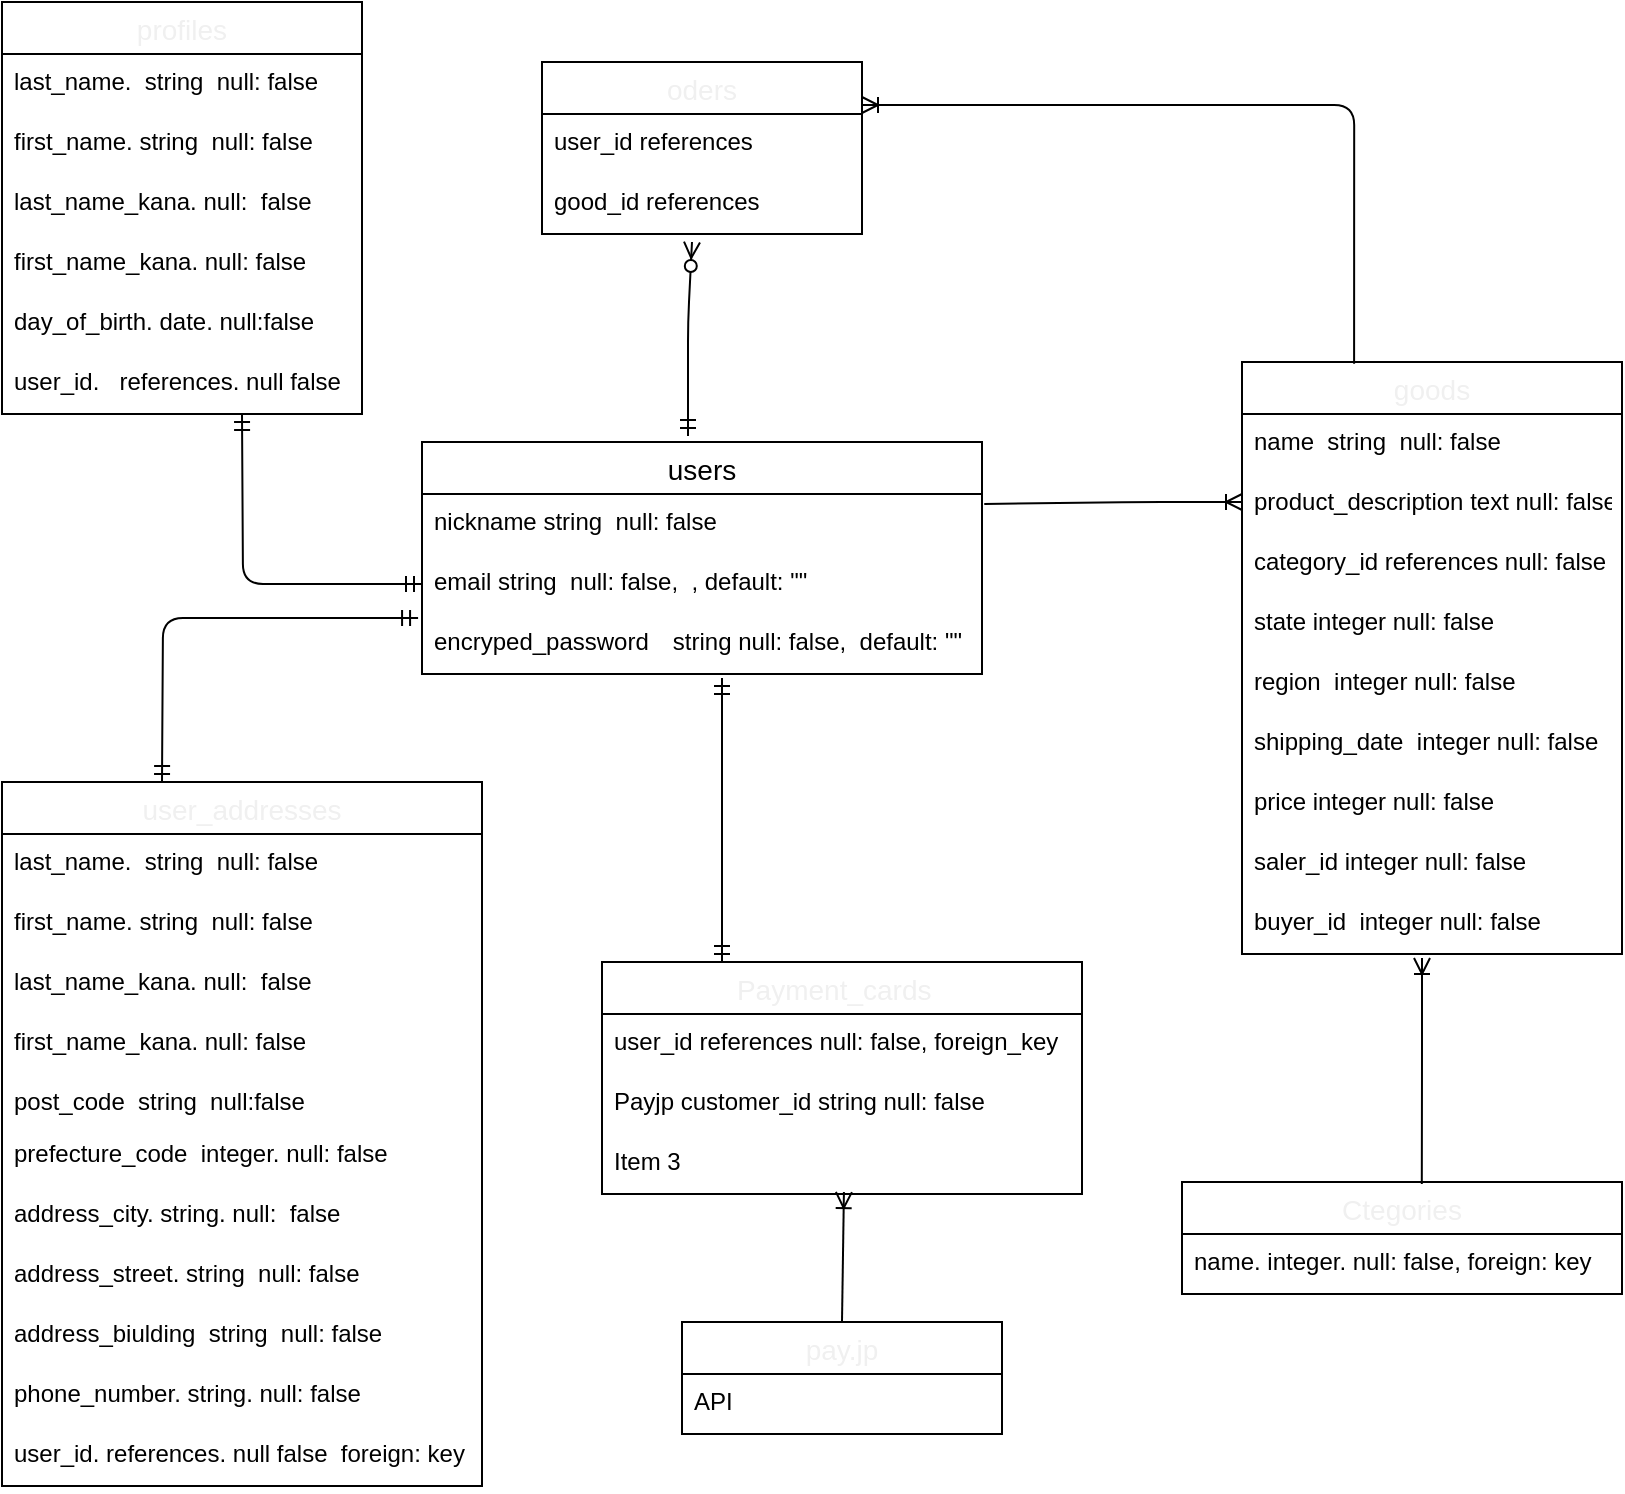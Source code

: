 <mxfile>
    <diagram id="bpbAKC3RW8mGD8jfYkrX" name="ページ1">
        <mxGraphModel dx="518" dy="561" grid="1" gridSize="10" guides="1" tooltips="1" connect="1" arrows="1" fold="1" page="1" pageScale="1" pageWidth="827" pageHeight="1169" math="0" shadow="0">
            <root>
                <mxCell id="0"/>
                <mxCell id="1" parent="0"/>
                <mxCell id="15" value="users" style="swimlane;fontStyle=0;childLayout=stackLayout;horizontal=1;startSize=26;horizontalStack=0;resizeParent=1;resizeParentMax=0;resizeLast=0;collapsible=1;marginBottom=0;align=center;fontSize=14;" vertex="1" parent="1">
                    <mxGeometry x="220" y="230" width="280" height="116" as="geometry"/>
                </mxCell>
                <mxCell id="17" value="nickname string  null: false" style="text;strokeColor=none;fillColor=none;spacingLeft=4;spacingRight=4;overflow=hidden;rotatable=0;points=[[0,0.5],[1,0.5]];portConstraint=eastwest;fontSize=12;" vertex="1" parent="15">
                    <mxGeometry y="26" width="280" height="30" as="geometry"/>
                </mxCell>
                <mxCell id="18" value="email string  null: false,  , default: &quot;&quot;" style="text;strokeColor=none;fillColor=none;spacingLeft=4;spacingRight=4;overflow=hidden;rotatable=0;points=[[0,0.5],[1,0.5]];portConstraint=eastwest;fontSize=12;" vertex="1" parent="15">
                    <mxGeometry y="56" width="280" height="30" as="geometry"/>
                </mxCell>
                <mxCell id="20" value="encryped_password　string null: false,  default: &quot;&quot;" style="text;strokeColor=none;fillColor=none;spacingLeft=4;spacingRight=4;overflow=hidden;rotatable=0;points=[[0,0.5],[1,0.5]];portConstraint=eastwest;fontSize=12;" vertex="1" parent="15">
                    <mxGeometry y="86" width="280" height="30" as="geometry"/>
                </mxCell>
                <mxCell id="22" value="profiles" style="swimlane;fontStyle=0;childLayout=stackLayout;horizontal=1;startSize=26;horizontalStack=0;resizeParent=1;resizeParentMax=0;resizeLast=0;collapsible=1;marginBottom=0;align=center;fontSize=14;fontColor=#f0f0f0;" vertex="1" parent="1">
                    <mxGeometry x="10" y="10" width="180" height="206" as="geometry"/>
                </mxCell>
                <mxCell id="23" value="last_name.  string  null: false" style="text;strokeColor=none;fillColor=none;spacingLeft=4;spacingRight=4;overflow=hidden;rotatable=0;points=[[0,0.5],[1,0.5]];portConstraint=eastwest;fontSize=12;" vertex="1" parent="22">
                    <mxGeometry y="26" width="180" height="30" as="geometry"/>
                </mxCell>
                <mxCell id="24" value="first_name. string  null: false" style="text;strokeColor=none;fillColor=none;spacingLeft=4;spacingRight=4;overflow=hidden;rotatable=0;points=[[0,0.5],[1,0.5]];portConstraint=eastwest;fontSize=12;" vertex="1" parent="22">
                    <mxGeometry y="56" width="180" height="30" as="geometry"/>
                </mxCell>
                <mxCell id="25" value="last_name_kana. null:  false" style="text;strokeColor=none;fillColor=none;spacingLeft=4;spacingRight=4;overflow=hidden;rotatable=0;points=[[0,0.5],[1,0.5]];portConstraint=eastwest;fontSize=12;" vertex="1" parent="22">
                    <mxGeometry y="86" width="180" height="30" as="geometry"/>
                </mxCell>
                <mxCell id="26" value="first_name_kana. null: false" style="text;strokeColor=none;fillColor=none;spacingLeft=4;spacingRight=4;overflow=hidden;rotatable=0;points=[[0,0.5],[1,0.5]];portConstraint=eastwest;fontSize=12;" vertex="1" parent="22">
                    <mxGeometry y="116" width="180" height="30" as="geometry"/>
                </mxCell>
                <mxCell id="27" value="day_of_birth. date. null:false" style="text;strokeColor=none;fillColor=none;spacingLeft=4;spacingRight=4;overflow=hidden;rotatable=0;points=[[0,0.5],[1,0.5]];portConstraint=eastwest;fontSize=12;" vertex="1" parent="22">
                    <mxGeometry y="146" width="180" height="30" as="geometry"/>
                </mxCell>
                <mxCell id="28" value="user_id.   references. null false  foreign: key" style="text;strokeColor=none;fillColor=none;spacingLeft=4;spacingRight=4;overflow=hidden;rotatable=0;points=[[0,0.5],[1,0.5]];portConstraint=eastwest;fontSize=12;" vertex="1" parent="22">
                    <mxGeometry y="176" width="180" height="30" as="geometry"/>
                </mxCell>
                <mxCell id="71" value="" style="edgeStyle=orthogonalEdgeStyle;fontSize=12;html=1;endArrow=ERmandOne;startArrow=ERmandOne;fontColor=#f0f0f0;exitX=0;exitY=0.5;exitDx=0;exitDy=0;" edge="1" parent="22" source="18">
                    <mxGeometry width="100" height="100" relative="1" as="geometry">
                        <mxPoint x="140" y="290" as="sourcePoint"/>
                        <mxPoint x="120" y="206" as="targetPoint"/>
                    </mxGeometry>
                </mxCell>
                <mxCell id="29" value="user_addresses" style="swimlane;fontStyle=0;childLayout=stackLayout;horizontal=1;startSize=26;horizontalStack=0;resizeParent=1;resizeParentMax=0;resizeLast=0;collapsible=1;marginBottom=0;align=center;fontSize=14;fontColor=#f0f0f0;" vertex="1" parent="1">
                    <mxGeometry x="10" y="400" width="240" height="352" as="geometry"/>
                </mxCell>
                <mxCell id="30" value="last_name.  string  null: false" style="text;strokeColor=none;fillColor=none;spacingLeft=4;spacingRight=4;overflow=hidden;rotatable=0;points=[[0,0.5],[1,0.5]];portConstraint=eastwest;fontSize=12;" vertex="1" parent="29">
                    <mxGeometry y="26" width="240" height="30" as="geometry"/>
                </mxCell>
                <mxCell id="31" value="first_name. string  null: false" style="text;strokeColor=none;fillColor=none;spacingLeft=4;spacingRight=4;overflow=hidden;rotatable=0;points=[[0,0.5],[1,0.5]];portConstraint=eastwest;fontSize=12;" vertex="1" parent="29">
                    <mxGeometry y="56" width="240" height="30" as="geometry"/>
                </mxCell>
                <mxCell id="32" value="last_name_kana. null:  false" style="text;strokeColor=none;fillColor=none;spacingLeft=4;spacingRight=4;overflow=hidden;rotatable=0;points=[[0,0.5],[1,0.5]];portConstraint=eastwest;fontSize=12;" vertex="1" parent="29">
                    <mxGeometry y="86" width="240" height="30" as="geometry"/>
                </mxCell>
                <mxCell id="33" value="first_name_kana. null: false" style="text;strokeColor=none;fillColor=none;spacingLeft=4;spacingRight=4;overflow=hidden;rotatable=0;points=[[0,0.5],[1,0.5]];portConstraint=eastwest;fontSize=12;" vertex="1" parent="29">
                    <mxGeometry y="116" width="240" height="30" as="geometry"/>
                </mxCell>
                <mxCell id="35" value="post_code  string  null:false" style="text;strokeColor=none;fillColor=none;spacingLeft=4;spacingRight=4;overflow=hidden;rotatable=0;points=[[0,0.5],[1,0.5]];portConstraint=eastwest;fontSize=12;" vertex="1" parent="29">
                    <mxGeometry y="146" width="240" height="26" as="geometry"/>
                </mxCell>
                <mxCell id="36" value="prefecture_code  integer. null: false" style="text;strokeColor=none;fillColor=none;spacingLeft=4;spacingRight=4;overflow=hidden;rotatable=0;points=[[0,0.5],[1,0.5]];portConstraint=eastwest;fontSize=12;" vertex="1" parent="29">
                    <mxGeometry y="172" width="240" height="30" as="geometry"/>
                </mxCell>
                <mxCell id="37" value="address_city. string. null:  false" style="text;strokeColor=none;fillColor=none;spacingLeft=4;spacingRight=4;overflow=hidden;rotatable=0;points=[[0,0.5],[1,0.5]];portConstraint=eastwest;fontSize=12;" vertex="1" parent="29">
                    <mxGeometry y="202" width="240" height="30" as="geometry"/>
                </mxCell>
                <mxCell id="38" value="address_street. string  null: false" style="text;strokeColor=none;fillColor=none;spacingLeft=4;spacingRight=4;overflow=hidden;rotatable=0;points=[[0,0.5],[1,0.5]];portConstraint=eastwest;fontSize=12;" vertex="1" parent="29">
                    <mxGeometry y="232" width="240" height="30" as="geometry"/>
                </mxCell>
                <mxCell id="39" value="address_biulding  string  null: false" style="text;strokeColor=none;fillColor=none;spacingLeft=4;spacingRight=4;overflow=hidden;rotatable=0;points=[[0,0.5],[1,0.5]];portConstraint=eastwest;fontSize=12;" vertex="1" parent="29">
                    <mxGeometry y="262" width="240" height="30" as="geometry"/>
                </mxCell>
                <mxCell id="40" value="phone_number. string. null: false" style="text;strokeColor=none;fillColor=none;spacingLeft=4;spacingRight=4;overflow=hidden;rotatable=0;points=[[0,0.5],[1,0.5]];portConstraint=eastwest;fontSize=12;" vertex="1" parent="29">
                    <mxGeometry y="292" width="240" height="30" as="geometry"/>
                </mxCell>
                <mxCell id="41" value="user_id. references. null false  foreign: key" style="text;strokeColor=none;fillColor=none;spacingLeft=4;spacingRight=4;overflow=hidden;rotatable=0;points=[[0,0.5],[1,0.5]];portConstraint=eastwest;fontSize=12;" vertex="1" parent="29">
                    <mxGeometry y="322" width="240" height="30" as="geometry"/>
                </mxCell>
                <mxCell id="43" value="goods" style="swimlane;fontStyle=0;childLayout=stackLayout;horizontal=1;startSize=26;horizontalStack=0;resizeParent=1;resizeParentMax=0;resizeLast=0;collapsible=1;marginBottom=0;align=center;fontSize=14;fontColor=#f0f0f0;" vertex="1" parent="1">
                    <mxGeometry x="630" y="190" width="190" height="296" as="geometry"/>
                </mxCell>
                <mxCell id="44" value="name  string  null: false" style="text;strokeColor=none;fillColor=none;spacingLeft=4;spacingRight=4;overflow=hidden;rotatable=0;points=[[0,0.5],[1,0.5]];portConstraint=eastwest;fontSize=12;" vertex="1" parent="43">
                    <mxGeometry y="26" width="190" height="30" as="geometry"/>
                </mxCell>
                <mxCell id="45" value="product_description text null: false" style="text;strokeColor=none;fillColor=none;spacingLeft=4;spacingRight=4;overflow=hidden;rotatable=0;points=[[0,0.5],[1,0.5]];portConstraint=eastwest;fontSize=12;" vertex="1" parent="43">
                    <mxGeometry y="56" width="190" height="30" as="geometry"/>
                </mxCell>
                <mxCell id="46" value="category_id references null: false" style="text;strokeColor=none;fillColor=none;spacingLeft=4;spacingRight=4;overflow=hidden;rotatable=0;points=[[0,0.5],[1,0.5]];portConstraint=eastwest;fontSize=12;" vertex="1" parent="43">
                    <mxGeometry y="86" width="190" height="30" as="geometry"/>
                </mxCell>
                <mxCell id="47" value="state integer null: false" style="text;strokeColor=none;fillColor=none;spacingLeft=4;spacingRight=4;overflow=hidden;rotatable=0;points=[[0,0.5],[1,0.5]];portConstraint=eastwest;fontSize=12;" vertex="1" parent="43">
                    <mxGeometry y="116" width="190" height="30" as="geometry"/>
                </mxCell>
                <mxCell id="48" value="region  integer null: false" style="text;strokeColor=none;fillColor=none;spacingLeft=4;spacingRight=4;overflow=hidden;rotatable=0;points=[[0,0.5],[1,0.5]];portConstraint=eastwest;fontSize=12;" vertex="1" parent="43">
                    <mxGeometry y="146" width="190" height="30" as="geometry"/>
                </mxCell>
                <mxCell id="49" value="shipping_date  integer null: false" style="text;strokeColor=none;fillColor=none;spacingLeft=4;spacingRight=4;overflow=hidden;rotatable=0;points=[[0,0.5],[1,0.5]];portConstraint=eastwest;fontSize=12;" vertex="1" parent="43">
                    <mxGeometry y="176" width="190" height="30" as="geometry"/>
                </mxCell>
                <mxCell id="50" value="price integer null: false" style="text;strokeColor=none;fillColor=none;spacingLeft=4;spacingRight=4;overflow=hidden;rotatable=0;points=[[0,0.5],[1,0.5]];portConstraint=eastwest;fontSize=12;" vertex="1" parent="43">
                    <mxGeometry y="206" width="190" height="30" as="geometry"/>
                </mxCell>
                <mxCell id="51" value="saler_id integer null: false" style="text;strokeColor=none;fillColor=none;spacingLeft=4;spacingRight=4;overflow=hidden;rotatable=0;points=[[0,0.5],[1,0.5]];portConstraint=eastwest;fontSize=12;" vertex="1" parent="43">
                    <mxGeometry y="236" width="190" height="30" as="geometry"/>
                </mxCell>
                <mxCell id="52" value="buyer_id  integer null: false" style="text;strokeColor=none;fillColor=none;spacingLeft=4;spacingRight=4;overflow=hidden;rotatable=0;points=[[0,0.5],[1,0.5]];portConstraint=eastwest;fontSize=12;" vertex="1" parent="43">
                    <mxGeometry y="266" width="190" height="30" as="geometry"/>
                </mxCell>
                <mxCell id="53" value="Ctegories" style="swimlane;fontStyle=0;childLayout=stackLayout;horizontal=1;startSize=26;horizontalStack=0;resizeParent=1;resizeParentMax=0;resizeLast=0;collapsible=1;marginBottom=0;align=center;fontSize=14;fontColor=#f0f0f0;" vertex="1" parent="1">
                    <mxGeometry x="600" y="600" width="220" height="56" as="geometry"/>
                </mxCell>
                <mxCell id="54" value="name. integer. null: false, foreign: key" style="text;strokeColor=none;fillColor=none;spacingLeft=4;spacingRight=4;overflow=hidden;rotatable=0;points=[[0,0.5],[1,0.5]];portConstraint=eastwest;fontSize=12;" vertex="1" parent="53">
                    <mxGeometry y="26" width="220" height="30" as="geometry"/>
                </mxCell>
                <mxCell id="57" value="oders" style="swimlane;fontStyle=0;childLayout=stackLayout;horizontal=1;startSize=26;horizontalStack=0;resizeParent=1;resizeParentMax=0;resizeLast=0;collapsible=1;marginBottom=0;align=center;fontSize=14;fontColor=#f0f0f0;" vertex="1" parent="1">
                    <mxGeometry x="280" y="40" width="160" height="86" as="geometry"/>
                </mxCell>
                <mxCell id="58" value="user_id references" style="text;strokeColor=none;fillColor=none;spacingLeft=4;spacingRight=4;overflow=hidden;rotatable=0;points=[[0,0.5],[1,0.5]];portConstraint=eastwest;fontSize=12;" vertex="1" parent="57">
                    <mxGeometry y="26" width="160" height="30" as="geometry"/>
                </mxCell>
                <mxCell id="59" value="good_id references" style="text;strokeColor=none;fillColor=none;spacingLeft=4;spacingRight=4;overflow=hidden;rotatable=0;points=[[0,0.5],[1,0.5]];portConstraint=eastwest;fontSize=12;" vertex="1" parent="57">
                    <mxGeometry y="56" width="160" height="30" as="geometry"/>
                </mxCell>
                <mxCell id="61" value="Payment_cards  " style="swimlane;fontStyle=0;childLayout=stackLayout;horizontal=1;startSize=26;horizontalStack=0;resizeParent=1;resizeParentMax=0;resizeLast=0;collapsible=1;marginBottom=0;align=center;fontSize=14;fontColor=#f0f0f0;strokeColor=#000000;" vertex="1" parent="1">
                    <mxGeometry x="310" y="490" width="240" height="116" as="geometry"/>
                </mxCell>
                <mxCell id="62" value="user_id references null: false, foreign_key" style="text;strokeColor=none;fillColor=none;spacingLeft=4;spacingRight=4;overflow=hidden;rotatable=0;points=[[0,0.5],[1,0.5]];portConstraint=eastwest;fontSize=12;" vertex="1" parent="61">
                    <mxGeometry y="26" width="240" height="30" as="geometry"/>
                </mxCell>
                <mxCell id="63" value="Payjp customer_id string null: false" style="text;strokeColor=none;fillColor=none;spacingLeft=4;spacingRight=4;overflow=hidden;rotatable=0;points=[[0,0.5],[1,0.5]];portConstraint=eastwest;fontSize=12;" vertex="1" parent="61">
                    <mxGeometry y="56" width="240" height="30" as="geometry"/>
                </mxCell>
                <mxCell id="64" value="Item 3" style="text;strokeColor=none;fillColor=none;spacingLeft=4;spacingRight=4;overflow=hidden;rotatable=0;points=[[0,0.5],[1,0.5]];portConstraint=eastwest;fontSize=12;" vertex="1" parent="61">
                    <mxGeometry y="86" width="240" height="30" as="geometry"/>
                </mxCell>
                <mxCell id="65" value="pay.jp" style="swimlane;fontStyle=0;childLayout=stackLayout;horizontal=1;startSize=26;horizontalStack=0;resizeParent=1;resizeParentMax=0;resizeLast=0;collapsible=1;marginBottom=0;align=center;fontSize=14;fontColor=#f0f0f0;" vertex="1" parent="1">
                    <mxGeometry x="350" y="670" width="160" height="56" as="geometry"/>
                </mxCell>
                <mxCell id="66" value="API" style="text;strokeColor=none;fillColor=none;spacingLeft=4;spacingRight=4;overflow=hidden;rotatable=0;points=[[0,0.5],[1,0.5]];portConstraint=eastwest;fontSize=12;" vertex="1" parent="65">
                    <mxGeometry y="26" width="160" height="30" as="geometry"/>
                </mxCell>
                <mxCell id="70" value="" style="fontSize=12;html=1;endArrow=ERzeroToMany;startArrow=ERmandOne;fontColor=#f0f0f0;exitX=0.475;exitY=-0.026;exitDx=0;exitDy=0;exitPerimeter=0;" edge="1" parent="1" source="15">
                    <mxGeometry width="100" height="100" relative="1" as="geometry">
                        <mxPoint x="300" y="230" as="sourcePoint"/>
                        <mxPoint x="355" y="130" as="targetPoint"/>
                        <Array as="points">
                            <mxPoint x="353" y="170"/>
                        </Array>
                    </mxGeometry>
                </mxCell>
                <mxCell id="72" value="" style="edgeStyle=orthogonalEdgeStyle;fontSize=12;html=1;endArrow=ERmandOne;startArrow=ERmandOne;fontColor=#f0f0f0;entryX=-0.007;entryY=0.067;entryDx=0;entryDy=0;entryPerimeter=0;" edge="1" parent="1" target="20">
                    <mxGeometry width="100" height="100" relative="1" as="geometry">
                        <mxPoint x="90" y="400" as="sourcePoint"/>
                        <mxPoint x="190" y="320" as="targetPoint"/>
                    </mxGeometry>
                </mxCell>
                <mxCell id="73" value="" style="fontSize=12;html=1;endArrow=ERmandOne;startArrow=ERmandOne;fontColor=#f0f0f0;exitX=0.25;exitY=0;exitDx=0;exitDy=0;" edge="1" parent="1" source="61">
                    <mxGeometry width="100" height="100" relative="1" as="geometry">
                        <mxPoint x="364" y="480" as="sourcePoint"/>
                        <mxPoint x="370" y="348" as="targetPoint"/>
                        <Array as="points">
                            <mxPoint x="370" y="440"/>
                            <mxPoint x="370" y="410"/>
                            <mxPoint x="370" y="390"/>
                        </Array>
                    </mxGeometry>
                </mxCell>
                <mxCell id="74" value="" style="fontSize=12;html=1;endArrow=ERoneToMany;fontColor=#f0f0f0;exitX=0.5;exitY=0;exitDx=0;exitDy=0;entryX=0.504;entryY=0.967;entryDx=0;entryDy=0;entryPerimeter=0;" edge="1" parent="1" source="65" target="64">
                    <mxGeometry width="100" height="100" relative="1" as="geometry">
                        <mxPoint x="420" y="660" as="sourcePoint"/>
                        <mxPoint x="450" y="606" as="targetPoint"/>
                    </mxGeometry>
                </mxCell>
                <mxCell id="75" value="" style="edgeStyle=orthogonalEdgeStyle;fontSize=12;html=1;endArrow=ERoneToMany;fontColor=#f0f0f0;exitX=0.295;exitY=0.003;exitDx=0;exitDy=0;exitPerimeter=0;entryX=1;entryY=0.25;entryDx=0;entryDy=0;" edge="1" parent="1" source="43" target="57">
                    <mxGeometry width="100" height="100" relative="1" as="geometry">
                        <mxPoint x="570" y="140" as="sourcePoint"/>
                        <mxPoint x="670" y="40" as="targetPoint"/>
                    </mxGeometry>
                </mxCell>
                <mxCell id="77" value="" style="fontSize=12;html=1;endArrow=ERoneToMany;fontColor=#f0f0f0;exitX=0.545;exitY=0.018;exitDx=0;exitDy=0;exitPerimeter=0;" edge="1" parent="1" source="53">
                    <mxGeometry width="100" height="100" relative="1" as="geometry">
                        <mxPoint x="718" y="595" as="sourcePoint"/>
                        <mxPoint x="720" y="488" as="targetPoint"/>
                        <Array as="points">
                            <mxPoint x="720" y="540"/>
                        </Array>
                    </mxGeometry>
                </mxCell>
                <mxCell id="78" value="" style="fontSize=12;html=1;endArrow=ERoneToMany;fontColor=#f0f0f0;exitX=1.004;exitY=0.167;exitDx=0;exitDy=0;exitPerimeter=0;" edge="1" parent="1" source="17">
                    <mxGeometry width="100" height="100" relative="1" as="geometry">
                        <mxPoint x="530" y="360" as="sourcePoint"/>
                        <mxPoint x="630" y="260" as="targetPoint"/>
                        <Array as="points">
                            <mxPoint x="580" y="260"/>
                        </Array>
                    </mxGeometry>
                </mxCell>
            </root>
        </mxGraphModel>
    </diagram>
</mxfile>